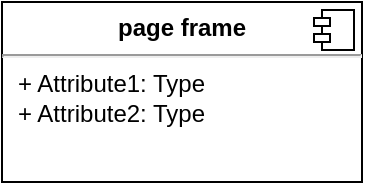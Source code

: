 <mxfile version="14.6.6" type="github">
  <diagram id="R2lEEEUBdFMjLlhIrx00" name="Page-1">
    <mxGraphModel dx="1422" dy="762" grid="1" gridSize="10" guides="1" tooltips="1" connect="1" arrows="1" fold="1" page="1" pageScale="1" pageWidth="850" pageHeight="1100" math="0" shadow="0" extFonts="Permanent Marker^https://fonts.googleapis.com/css?family=Permanent+Marker">
      <root>
        <mxCell id="0" />
        <mxCell id="1" parent="0" />
        <mxCell id="eIJZXxI5gstD7FgTX0uq-2" value="&lt;p style=&quot;margin: 0px ; margin-top: 6px ; text-align: center&quot;&gt;&lt;b&gt;page frame&lt;/b&gt;&lt;/p&gt;&lt;hr&gt;&lt;p style=&quot;margin: 0px ; margin-left: 8px&quot;&gt;+ Attribute1: Type&lt;br&gt;+ Attribute2: Type&lt;/p&gt;" style="align=left;overflow=fill;html=1;dropTarget=0;" vertex="1" parent="1">
          <mxGeometry x="90" y="300" width="180" height="90" as="geometry" />
        </mxCell>
        <mxCell id="eIJZXxI5gstD7FgTX0uq-3" value="" style="shape=component;jettyWidth=8;jettyHeight=4;" vertex="1" parent="eIJZXxI5gstD7FgTX0uq-2">
          <mxGeometry x="1" width="20" height="20" relative="1" as="geometry">
            <mxPoint x="-24" y="4" as="offset" />
          </mxGeometry>
        </mxCell>
      </root>
    </mxGraphModel>
  </diagram>
</mxfile>
